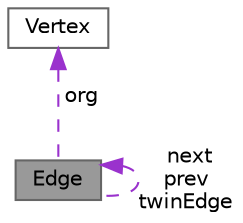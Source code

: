 digraph "Edge"
{
 // LATEX_PDF_SIZE
  bgcolor="transparent";
  edge [fontname=Helvetica,fontsize=10,labelfontname=Helvetica,labelfontsize=10];
  node [fontname=Helvetica,fontsize=10,shape=box,height=0.2,width=0.4];
  Node1 [label="Edge",height=0.2,width=0.4,color="gray40", fillcolor="grey60", style="filled", fontcolor="black",tooltip="A struct representing the edge of a Doubly Connected Edge List(DCEL)"];
  Node2 -> Node1 [dir="back",color="darkorchid3",style="dashed",label=" org" ];
  Node2 [label="Vertex",height=0.2,width=0.4,color="gray40", fillcolor="white", style="filled",URL="$struct_vertex.html",tooltip="A struct representing the 2D Coordiantes of a Plane having Double Precision."];
  Node1 -> Node1 [dir="back",color="darkorchid3",style="dashed",label=" next\nprev\ntwinEdge" ];
}
